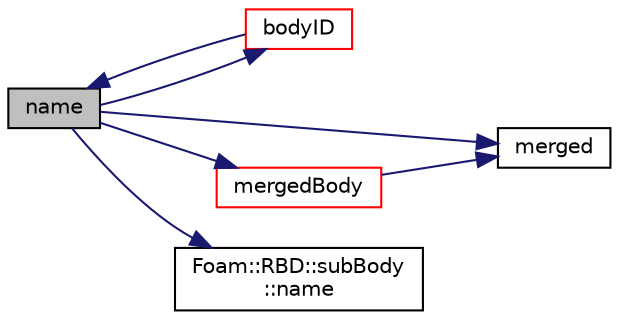 digraph "name"
{
  bgcolor="transparent";
  edge [fontname="Helvetica",fontsize="10",labelfontname="Helvetica",labelfontsize="10"];
  node [fontname="Helvetica",fontsize="10",shape=record];
  rankdir="LR";
  Node554 [label="name",height=0.2,width=0.4,color="black", fillcolor="grey75", style="filled", fontcolor="black"];
  Node554 -> Node555 [color="midnightblue",fontsize="10",style="solid",fontname="Helvetica"];
  Node555 [label="bodyID",height=0.2,width=0.4,color="red",URL="$a30453.html#a947237316c150a5da20657ea173a99b7",tooltip="Return the ID of the body with the given name. "];
  Node555 -> Node554 [color="midnightblue",fontsize="10",style="solid",fontname="Helvetica"];
  Node554 -> Node557 [color="midnightblue",fontsize="10",style="solid",fontname="Helvetica"];
  Node557 [label="merged",height=0.2,width=0.4,color="black",URL="$a30453.html#aed3fc25e0172b6cb71106c507257cf36",tooltip="Return true if the body with given ID has been merged with a parent. "];
  Node554 -> Node558 [color="midnightblue",fontsize="10",style="solid",fontname="Helvetica"];
  Node558 [label="mergedBody",height=0.2,width=0.4,color="red",URL="$a30453.html#a492e5dddfa45d34563573e1965df9296",tooltip="Return the merged body for the given body ID. "];
  Node558 -> Node557 [color="midnightblue",fontsize="10",style="solid",fontname="Helvetica"];
  Node554 -> Node608 [color="midnightblue",fontsize="10",style="solid",fontname="Helvetica"];
  Node608 [label="Foam::RBD::subBody\l::name",height=0.2,width=0.4,color="black",URL="$a30349.html#ade4113569ef0db70665fded275a5e38e",tooltip="Return the body name. "];
}

